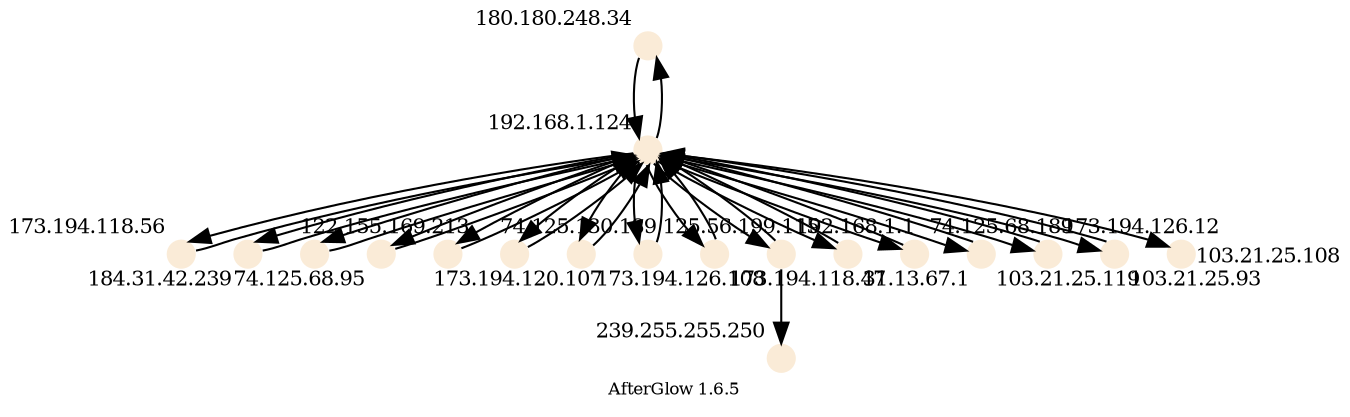digraph structs {
graph [label="AfterGlow 1.6.5", fontsize=8]
node [shape=ellipse, style=filled, penwidth=0, fontsize=10, width=0.2, height=0.2, fontcolor="black", label="" ];
edge [len=1.5];
"180.180.248.34" [fillcolor=antiquewhite, xlabel="180.180.248.34"]
"173.194.118.56" [fillcolor=antiquewhite, xlabel="173.194.118.56"]
"184.31.42.239" [fillcolor=antiquewhite, xlabel="184.31.42.239"]
"122.155.169.213" [fillcolor=antiquewhite, xlabel="122.155.169.213"]
"74.125.68.95" [fillcolor=antiquewhite, xlabel="74.125.68.95"]
"173.194.120.107" [fillcolor=antiquewhite, xlabel="173.194.120.107"]
"74.125.130.189" [fillcolor=antiquewhite, xlabel="74.125.130.189"]
"173.194.126.108" [fillcolor=antiquewhite, xlabel="173.194.126.108"]
"125.56.199.115" [fillcolor=antiquewhite, xlabel="125.56.199.115"]
"173.194.118.47" [fillcolor=antiquewhite, xlabel="173.194.118.47"]
"192.168.1.1" [fillcolor=antiquewhite, xlabel="192.168.1.1"]
"31.13.67.1" [fillcolor=antiquewhite, xlabel="31.13.67.1"]
"74.125.68.189" [fillcolor=antiquewhite, xlabel="74.125.68.189"]
"103.21.25.119" [fillcolor=antiquewhite, xlabel="103.21.25.119"]
"173.194.126.12" [fillcolor=antiquewhite, xlabel="173.194.126.12"]
"192.168.1.124" [fillcolor=antiquewhite, xlabel="192.168.1.124"]
"103.21.25.93" [fillcolor=antiquewhite, xlabel="103.21.25.93"]
"103.21.25.108" [fillcolor=antiquewhite, xlabel="103.21.25.108"]
"239.255.255.250" [fillcolor=antiquewhite, xlabel="239.255.255.250"]
"192.168.1.124" -> "125.56.199.115"
"173.194.126.12" -> "192.168.1.124"
"192.168.1.124" -> "103.21.25.108"
"192.168.1.1" -> "192.168.1.124"
"192.168.1.124" -> "31.13.67.1"
"192.168.1.124" -> "173.194.126.108"
"192.168.1.124" -> "192.168.1.1"
"192.168.1.124" -> "103.21.25.93"
"192.168.1.124" -> "173.194.120.107"
"192.168.1.124" -> "74.125.68.95"
"103.21.25.93" -> "192.168.1.124"
"192.168.1.124" -> "173.194.126.12"
"192.168.1.124" -> "74.125.68.189"
"180.180.248.34" -> "192.168.1.124"
"173.194.118.56" -> "192.168.1.124"
"173.194.126.108" -> "192.168.1.124"
"192.168.1.124" -> "122.155.169.213"
"192.168.1.124" -> "173.194.118.56"
"74.125.130.189" -> "192.168.1.124"
"192.168.1.1" -> "239.255.255.250"
"173.194.120.107" -> "192.168.1.124"
"192.168.1.124" -> "74.125.130.189"
"184.31.42.239" -> "192.168.1.124"
"192.168.1.124" -> "180.180.248.34"
"31.13.67.1" -> "192.168.1.124"
"125.56.199.115" -> "192.168.1.124"
"122.155.169.213" -> "192.168.1.124"
"192.168.1.124" -> "184.31.42.239"
"74.125.68.95" -> "192.168.1.124"
"192.168.1.124" -> "103.21.25.119"
"173.194.118.47" -> "192.168.1.124"
"103.21.25.119" -> "192.168.1.124"
"74.125.68.189" -> "192.168.1.124"
"192.168.1.124" -> "173.194.118.47"
}
